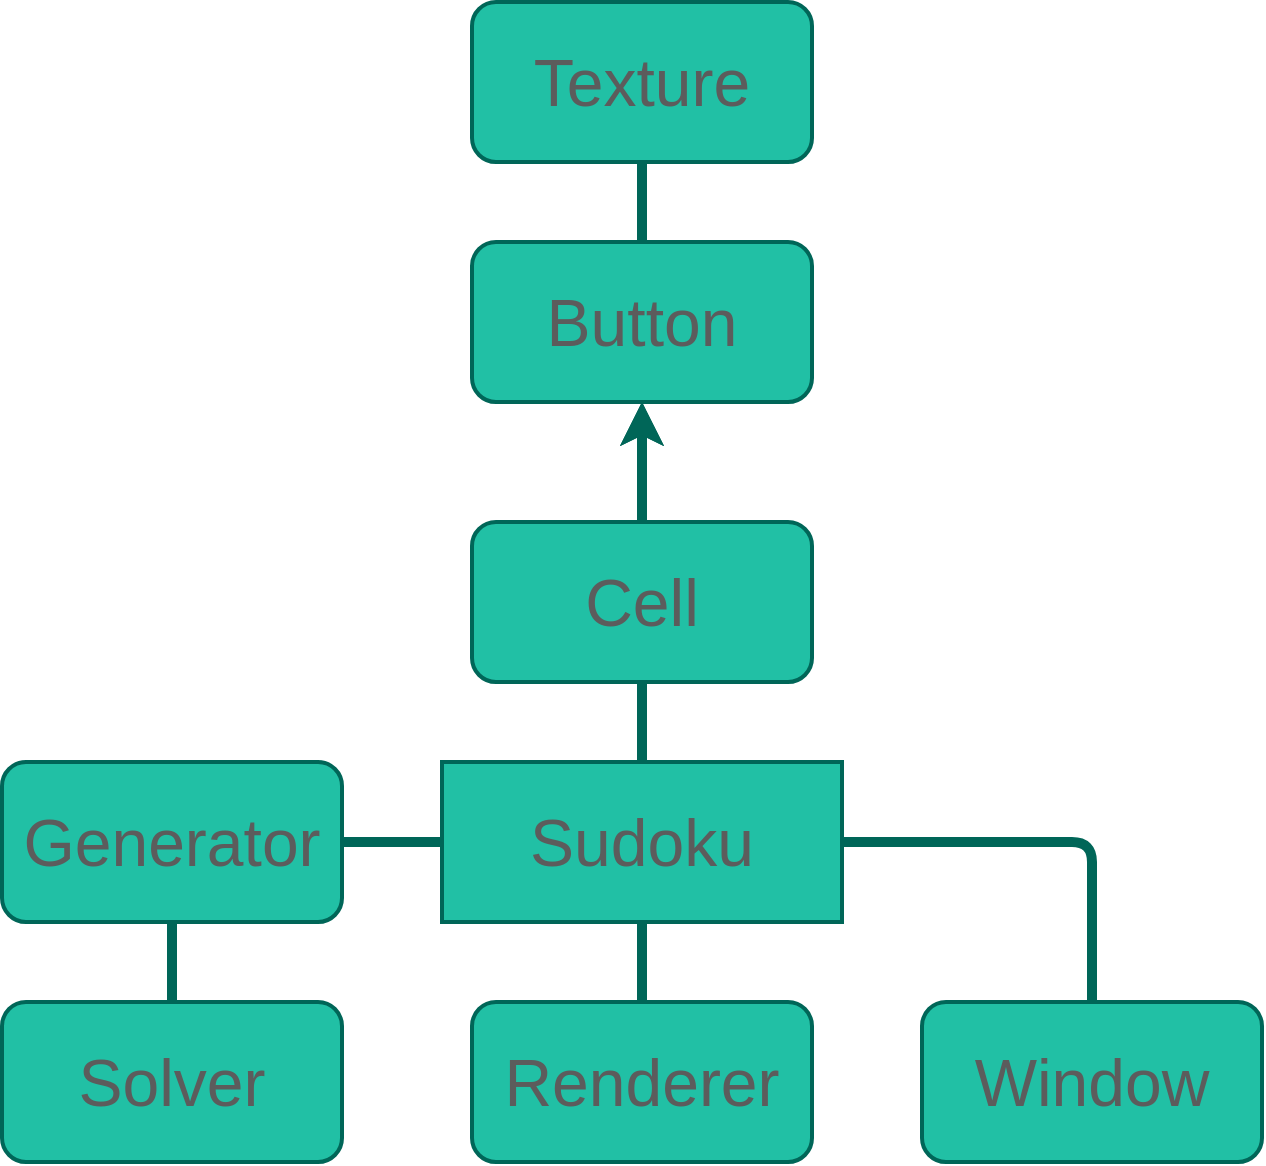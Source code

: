 <mxfile version="13.6.9" type="github"><diagram id="qrNRG2QdwGCDJDvIBOkv" name="Page-1"><mxGraphModel dx="657" dy="1120" grid="1" gridSize="10" guides="1" tooltips="1" connect="1" arrows="1" fold="1" page="1" pageScale="1" pageWidth="850" pageHeight="1100" math="0" shadow="0"><root><mxCell id="0"/><mxCell id="1" parent="0"/><mxCell id="plK-h6cMX_QArB1brINA-1" value="Sudoku" style="rounded=0;whiteSpace=wrap;html=1;strokeWidth=2;fontSize=33;fillColor=#21C0A5;strokeColor=#006658;fontColor=#5C5C5C;" vertex="1" parent="1"><mxGeometry x="280" y="440" width="200" height="80" as="geometry"/></mxCell><mxCell id="plK-h6cMX_QArB1brINA-2" value="Generator" style="rounded=1;whiteSpace=wrap;html=1;strokeWidth=2;fontSize=33;fillColor=#21C0A5;strokeColor=#006658;fontColor=#5C5C5C;" vertex="1" parent="1"><mxGeometry x="60" y="440" width="170" height="80" as="geometry"/></mxCell><mxCell id="plK-h6cMX_QArB1brINA-5" value="Solver" style="rounded=1;whiteSpace=wrap;html=1;strokeWidth=2;fontSize=33;fillColor=#21C0A5;strokeColor=#006658;fontColor=#5C5C5C;" vertex="1" parent="1"><mxGeometry x="60" y="560" width="170" height="80" as="geometry"/></mxCell><mxCell id="plK-h6cMX_QArB1brINA-10" value="" style="endArrow=none;html=1;strokeWidth=5;fontSize=33;entryX=0.5;entryY=1;entryDx=0;entryDy=0;exitX=0.5;exitY=0;exitDx=0;exitDy=0;strokeColor=#006658;fontColor=#5C5C5C;" edge="1" parent="1" source="plK-h6cMX_QArB1brINA-5" target="plK-h6cMX_QArB1brINA-2"><mxGeometry width="50" height="50" relative="1" as="geometry"><mxPoint x="115" y="590" as="sourcePoint"/><mxPoint x="160" y="550" as="targetPoint"/></mxGeometry></mxCell><mxCell id="plK-h6cMX_QArB1brINA-16" value="" style="endArrow=none;html=1;strokeWidth=5;fontSize=33;exitX=0;exitY=0.5;exitDx=0;exitDy=0;strokeColor=#006658;fontColor=#5C5C5C;" edge="1" parent="1" source="plK-h6cMX_QArB1brINA-1"><mxGeometry width="50" height="50" relative="1" as="geometry"><mxPoint x="230.0" y="520" as="sourcePoint"/><mxPoint x="230" y="480" as="targetPoint"/></mxGeometry></mxCell><mxCell id="plK-h6cMX_QArB1brINA-21" style="edgeStyle=orthogonalEdgeStyle;curved=0;rounded=1;sketch=0;orthogonalLoop=1;jettySize=auto;html=1;exitX=0.5;exitY=0;exitDx=0;exitDy=0;entryX=0.5;entryY=1;entryDx=0;entryDy=0;strokeColor=#006658;fillColor=#21C0A5;fontColor=#5C5C5C;strokeWidth=5;" edge="1" parent="1" source="plK-h6cMX_QArB1brINA-18" target="plK-h6cMX_QArB1brINA-19"><mxGeometry relative="1" as="geometry"/></mxCell><mxCell id="plK-h6cMX_QArB1brINA-24" value="" style="edgeStyle=orthogonalEdgeStyle;curved=0;rounded=1;sketch=0;orthogonalLoop=1;jettySize=auto;html=1;strokeColor=#006658;strokeWidth=5;fillColor=#21C0A5;fontColor=#5C5C5C;" edge="1" parent="1" source="plK-h6cMX_QArB1brINA-18" target="plK-h6cMX_QArB1brINA-19"><mxGeometry relative="1" as="geometry"/></mxCell><mxCell id="plK-h6cMX_QArB1brINA-18" value="Cell" style="rounded=1;whiteSpace=wrap;html=1;strokeWidth=2;fontSize=33;fillColor=#21C0A5;strokeColor=#006658;fontColor=#5C5C5C;" vertex="1" parent="1"><mxGeometry x="295" y="320" width="170" height="80" as="geometry"/></mxCell><mxCell id="plK-h6cMX_QArB1brINA-19" value="Button" style="rounded=1;whiteSpace=wrap;html=1;strokeWidth=2;fontSize=33;fillColor=#21C0A5;strokeColor=#006658;fontColor=#5C5C5C;" vertex="1" parent="1"><mxGeometry x="295" y="180" width="170" height="80" as="geometry"/></mxCell><mxCell id="plK-h6cMX_QArB1brINA-22" value="" style="endArrow=none;html=1;strokeWidth=5;fontSize=33;entryX=0.5;entryY=1;entryDx=0;entryDy=0;exitX=0.5;exitY=0;exitDx=0;exitDy=0;strokeColor=#006658;fontColor=#5C5C5C;" edge="1" parent="1"><mxGeometry width="50" height="50" relative="1" as="geometry"><mxPoint x="380.0" y="440" as="sourcePoint"/><mxPoint x="380.0" y="400" as="targetPoint"/></mxGeometry></mxCell><mxCell id="plK-h6cMX_QArB1brINA-26" value="Renderer" style="rounded=1;whiteSpace=wrap;html=1;strokeWidth=2;fontSize=33;fillColor=#21C0A5;strokeColor=#006658;fontColor=#5C5C5C;" vertex="1" parent="1"><mxGeometry x="295" y="560" width="170" height="80" as="geometry"/></mxCell><mxCell id="plK-h6cMX_QArB1brINA-27" value="Window" style="rounded=1;whiteSpace=wrap;html=1;strokeWidth=2;fontSize=33;fillColor=#21C0A5;strokeColor=#006658;fontColor=#5C5C5C;" vertex="1" parent="1"><mxGeometry x="520" y="560" width="170" height="80" as="geometry"/></mxCell><mxCell id="plK-h6cMX_QArB1brINA-29" value="" style="endArrow=none;html=1;strokeColor=#006658;strokeWidth=5;fillColor=#21C0A5;fontColor=#5C5C5C;exitX=0.5;exitY=0;exitDx=0;exitDy=0;" edge="1" parent="1" source="plK-h6cMX_QArB1brINA-26"><mxGeometry width="50" height="50" relative="1" as="geometry"><mxPoint x="330" y="570" as="sourcePoint"/><mxPoint x="380" y="520" as="targetPoint"/></mxGeometry></mxCell><mxCell id="plK-h6cMX_QArB1brINA-30" value="" style="endArrow=none;html=1;strokeColor=#006658;strokeWidth=5;fillColor=#21C0A5;fontColor=#5C5C5C;entryX=0.5;entryY=0;entryDx=0;entryDy=0;" edge="1" parent="1" target="plK-h6cMX_QArB1brINA-27"><mxGeometry width="50" height="50" relative="1" as="geometry"><mxPoint x="480" y="480" as="sourcePoint"/><mxPoint x="600" y="550" as="targetPoint"/><Array as="points"><mxPoint x="605" y="480"/></Array></mxGeometry></mxCell><mxCell id="plK-h6cMX_QArB1brINA-31" value="Texture" style="rounded=1;whiteSpace=wrap;html=1;strokeWidth=2;fontSize=33;fillColor=#21C0A5;strokeColor=#006658;fontColor=#5C5C5C;" vertex="1" parent="1"><mxGeometry x="295" y="60" width="170" height="80" as="geometry"/></mxCell><mxCell id="plK-h6cMX_QArB1brINA-39" value="" style="endArrow=none;html=1;strokeColor=#006658;strokeWidth=5;fillColor=#21C0A5;fontColor=#5C5C5C;entryX=0.5;entryY=1;entryDx=0;entryDy=0;exitX=0.5;exitY=0;exitDx=0;exitDy=0;" edge="1" parent="1" source="plK-h6cMX_QArB1brINA-19" target="plK-h6cMX_QArB1brINA-31"><mxGeometry width="50" height="50" relative="1" as="geometry"><mxPoint x="375" y="180" as="sourcePoint"/><mxPoint x="425" y="130" as="targetPoint"/></mxGeometry></mxCell></root></mxGraphModel></diagram></mxfile>